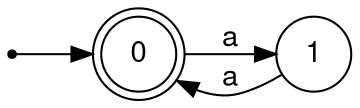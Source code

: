 digraph finite_state_machine {
	fontname="Helvetica,Arial,sans-serif"
	node [fontname="Helvetica,Arial,sans-serif"]
	edge [fontname="Helvetica,Arial,sans-serif"]
	rankdir=LR;
	node [shape = doublecircle]; 0;
	node [shape = circle];
	0 -> 1 [label = "a"];
	1 -> 0 [label = "a"];
	nowhere [shape=point];	nowhere -> 0;}